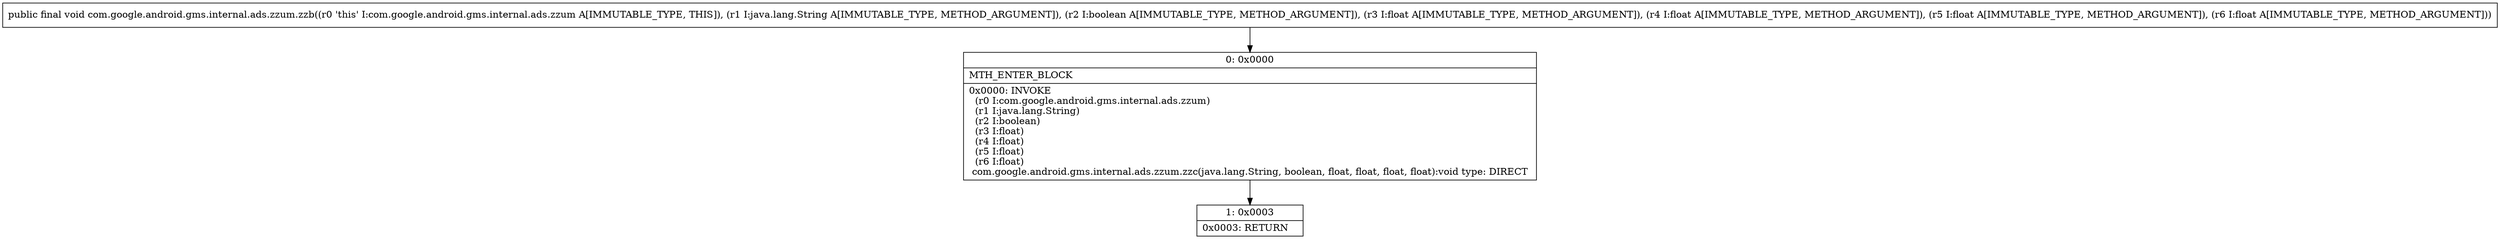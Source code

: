 digraph "CFG forcom.google.android.gms.internal.ads.zzum.zzb(Ljava\/lang\/String;ZFFFF)V" {
Node_0 [shape=record,label="{0\:\ 0x0000|MTH_ENTER_BLOCK\l|0x0000: INVOKE  \l  (r0 I:com.google.android.gms.internal.ads.zzum)\l  (r1 I:java.lang.String)\l  (r2 I:boolean)\l  (r3 I:float)\l  (r4 I:float)\l  (r5 I:float)\l  (r6 I:float)\l com.google.android.gms.internal.ads.zzum.zzc(java.lang.String, boolean, float, float, float, float):void type: DIRECT \l}"];
Node_1 [shape=record,label="{1\:\ 0x0003|0x0003: RETURN   \l}"];
MethodNode[shape=record,label="{public final void com.google.android.gms.internal.ads.zzum.zzb((r0 'this' I:com.google.android.gms.internal.ads.zzum A[IMMUTABLE_TYPE, THIS]), (r1 I:java.lang.String A[IMMUTABLE_TYPE, METHOD_ARGUMENT]), (r2 I:boolean A[IMMUTABLE_TYPE, METHOD_ARGUMENT]), (r3 I:float A[IMMUTABLE_TYPE, METHOD_ARGUMENT]), (r4 I:float A[IMMUTABLE_TYPE, METHOD_ARGUMENT]), (r5 I:float A[IMMUTABLE_TYPE, METHOD_ARGUMENT]), (r6 I:float A[IMMUTABLE_TYPE, METHOD_ARGUMENT])) }"];
MethodNode -> Node_0;
Node_0 -> Node_1;
}

